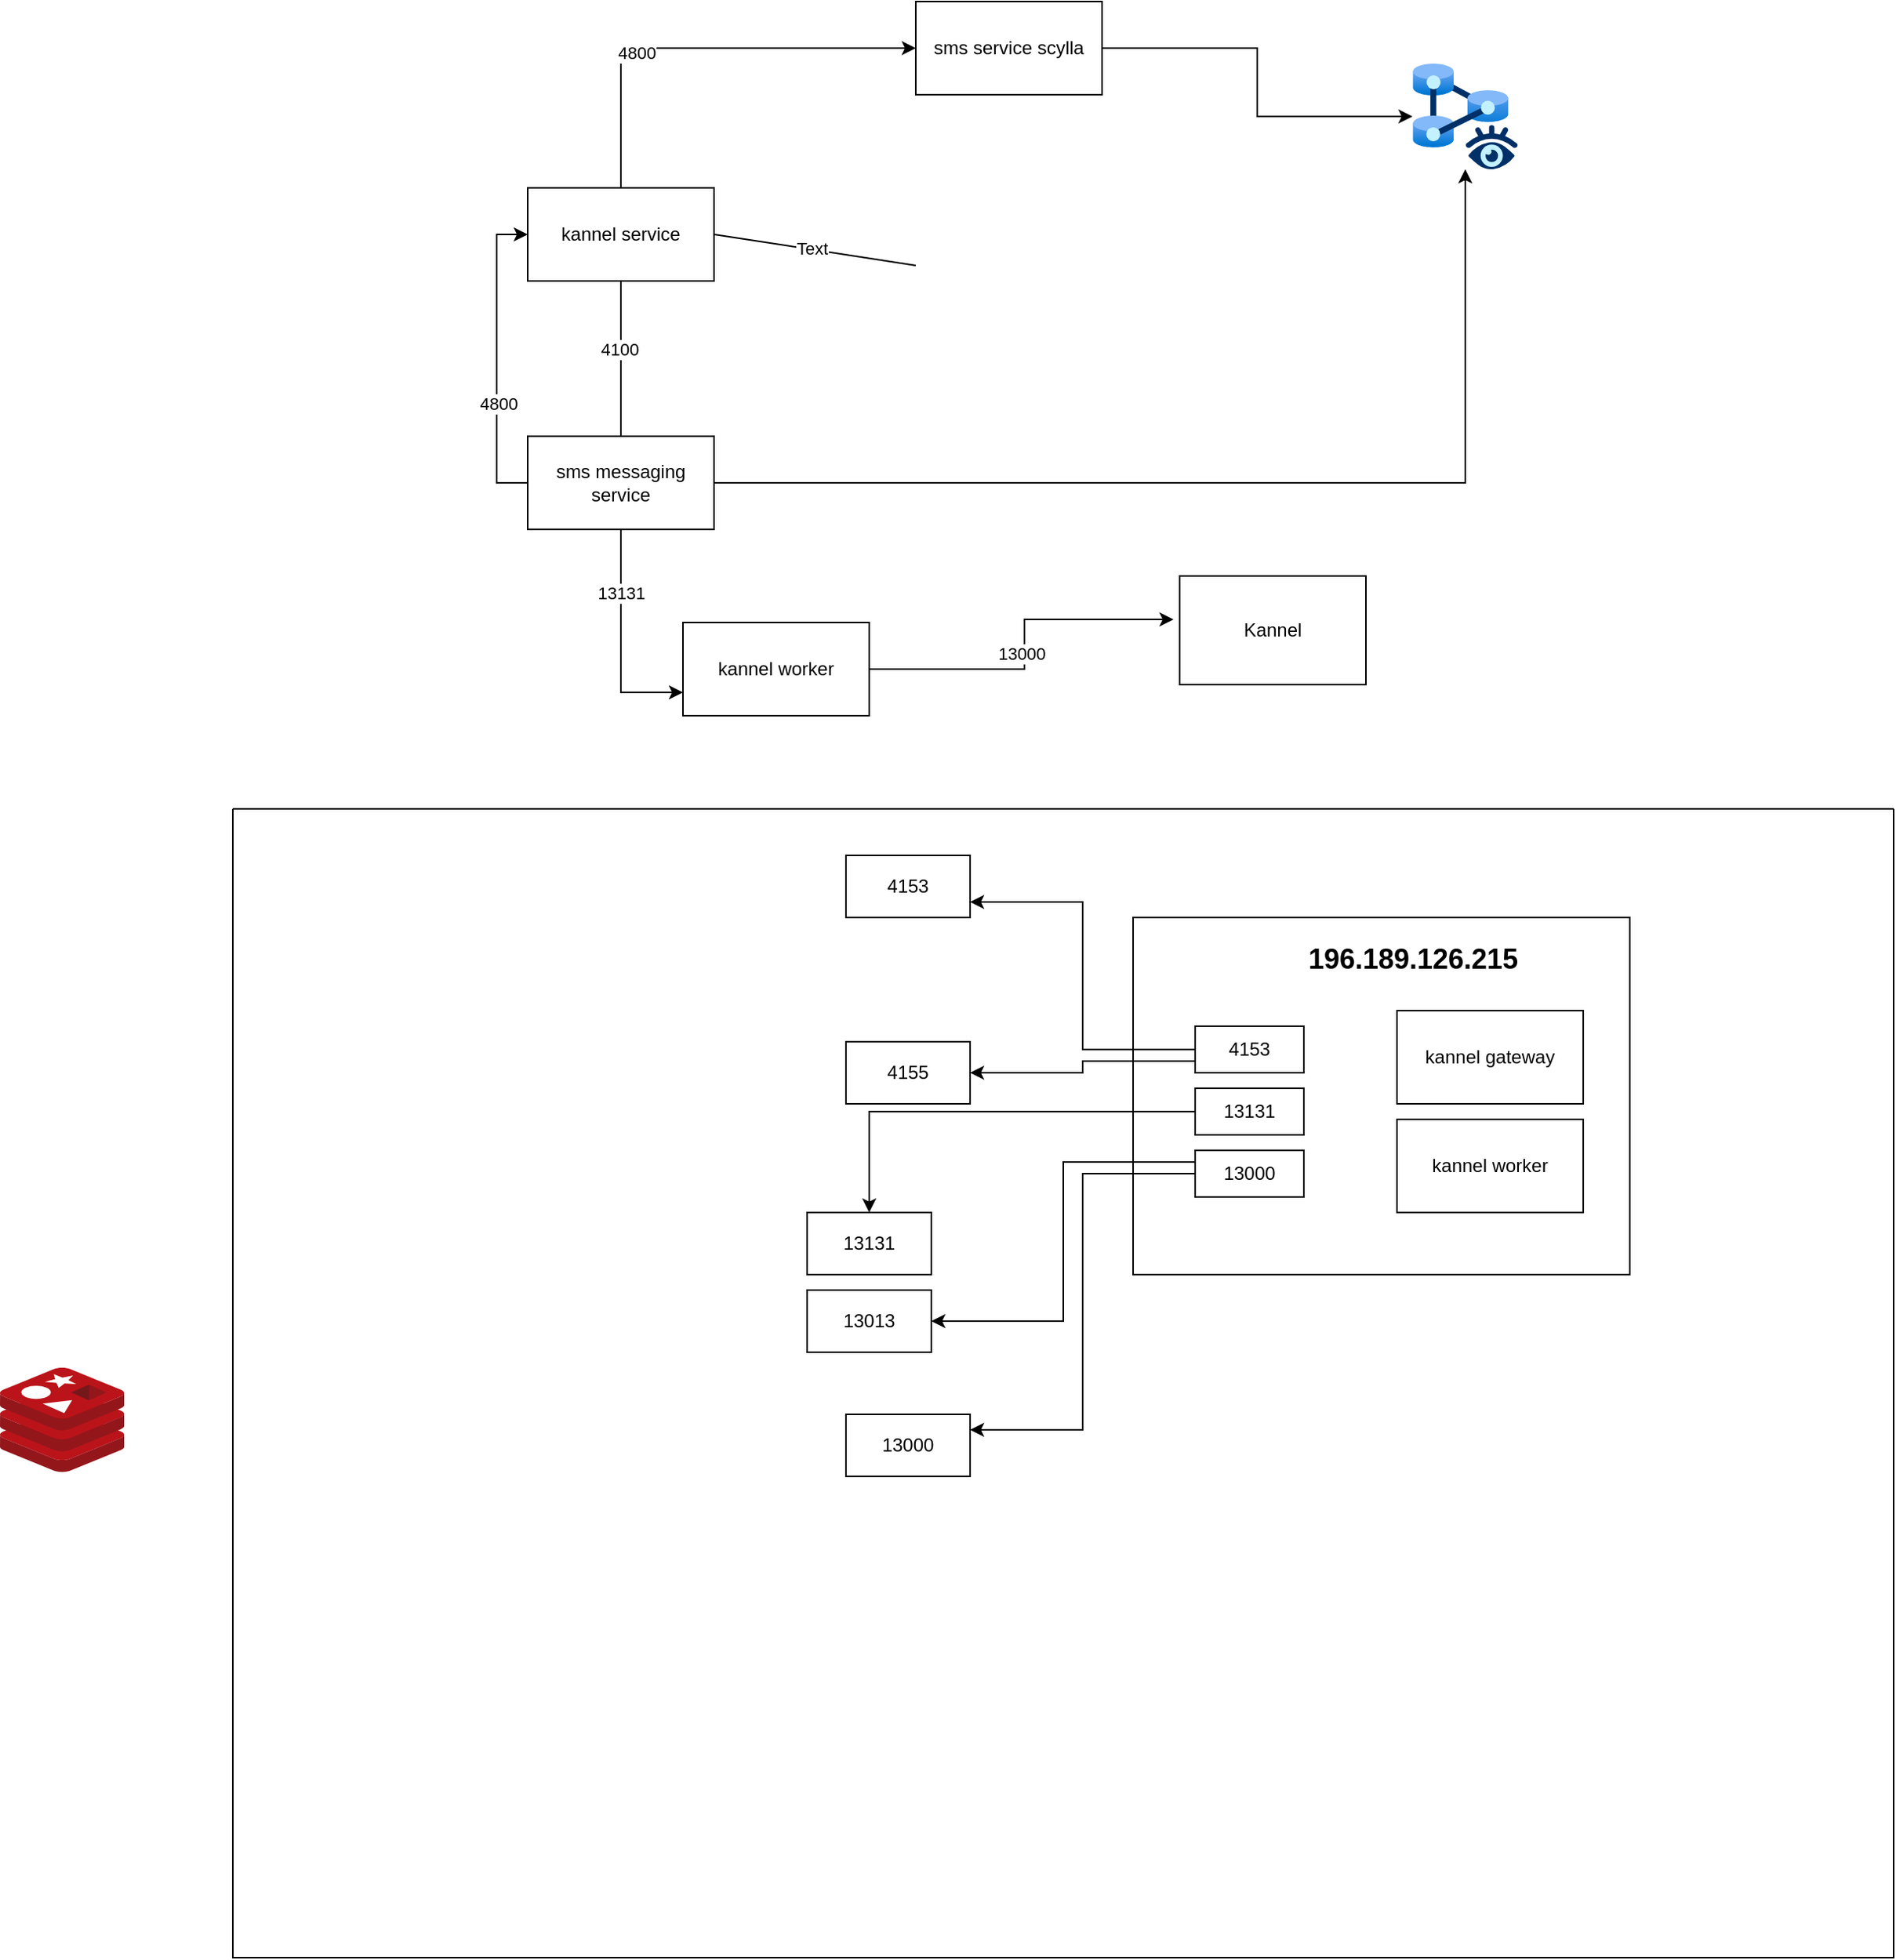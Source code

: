 <mxfile version="24.8.3">
  <diagram name="Page-1" id="TbZtthQ5-eUh3UXo095x">
    <mxGraphModel dx="2204" dy="668" grid="1" gridSize="10" guides="1" tooltips="1" connect="1" arrows="1" fold="1" page="1" pageScale="1" pageWidth="850" pageHeight="1100" math="0" shadow="0">
      <root>
        <mxCell id="0" />
        <mxCell id="1" parent="0" />
        <mxCell id="Vjc0g-X-Gko_kS8MleXu-1" style="edgeStyle=orthogonalEdgeStyle;rounded=0;orthogonalLoop=1;jettySize=auto;html=1;exitX=0.5;exitY=0;exitDx=0;exitDy=0;entryX=0;entryY=0.5;entryDx=0;entryDy=0;" edge="1" parent="1" source="Vjc0g-X-Gko_kS8MleXu-3" target="Vjc0g-X-Gko_kS8MleXu-15">
          <mxGeometry relative="1" as="geometry" />
        </mxCell>
        <mxCell id="Vjc0g-X-Gko_kS8MleXu-2" value="4800" style="edgeLabel;html=1;align=center;verticalAlign=middle;resizable=0;points=[];" vertex="1" connectable="0" parent="Vjc0g-X-Gko_kS8MleXu-1">
          <mxGeometry x="-0.286" y="-3" relative="1" as="geometry">
            <mxPoint as="offset" />
          </mxGeometry>
        </mxCell>
        <mxCell id="Vjc0g-X-Gko_kS8MleXu-3" value="kannel service" style="rounded=0;whiteSpace=wrap;html=1;" vertex="1" parent="1">
          <mxGeometry x="150" y="120" width="120" height="60" as="geometry" />
        </mxCell>
        <mxCell id="Vjc0g-X-Gko_kS8MleXu-5" value="" style="endArrow=none;html=1;rounded=0;exitX=1;exitY=0.5;exitDx=0;exitDy=0;" edge="1" parent="1" source="Vjc0g-X-Gko_kS8MleXu-3">
          <mxGeometry width="50" height="50" relative="1" as="geometry">
            <mxPoint x="280" y="240" as="sourcePoint" />
            <mxPoint x="400" y="170" as="targetPoint" />
          </mxGeometry>
        </mxCell>
        <mxCell id="Vjc0g-X-Gko_kS8MleXu-22" value="Text" style="edgeLabel;html=1;align=center;verticalAlign=middle;resizable=0;points=[];" vertex="1" connectable="0" parent="Vjc0g-X-Gko_kS8MleXu-5">
          <mxGeometry x="-0.019" y="1" relative="1" as="geometry">
            <mxPoint x="-1" as="offset" />
          </mxGeometry>
        </mxCell>
        <mxCell id="Vjc0g-X-Gko_kS8MleXu-6" style="edgeStyle=orthogonalEdgeStyle;rounded=0;orthogonalLoop=1;jettySize=auto;html=1;exitX=1;exitY=0.5;exitDx=0;exitDy=0;" edge="1" parent="1" source="Vjc0g-X-Gko_kS8MleXu-11" target="Vjc0g-X-Gko_kS8MleXu-16">
          <mxGeometry relative="1" as="geometry" />
        </mxCell>
        <mxCell id="Vjc0g-X-Gko_kS8MleXu-7" style="edgeStyle=orthogonalEdgeStyle;rounded=0;orthogonalLoop=1;jettySize=auto;html=1;exitX=0.5;exitY=1;exitDx=0;exitDy=0;entryX=0;entryY=0.75;entryDx=0;entryDy=0;" edge="1" parent="1" source="Vjc0g-X-Gko_kS8MleXu-11" target="Vjc0g-X-Gko_kS8MleXu-17">
          <mxGeometry relative="1" as="geometry" />
        </mxCell>
        <mxCell id="Vjc0g-X-Gko_kS8MleXu-8" value="13131" style="edgeLabel;html=1;align=center;verticalAlign=middle;resizable=0;points=[];" vertex="1" connectable="0" parent="Vjc0g-X-Gko_kS8MleXu-7">
          <mxGeometry x="-0.434" relative="1" as="geometry">
            <mxPoint as="offset" />
          </mxGeometry>
        </mxCell>
        <mxCell id="Vjc0g-X-Gko_kS8MleXu-9" style="edgeStyle=orthogonalEdgeStyle;rounded=0;orthogonalLoop=1;jettySize=auto;html=1;exitX=0;exitY=0.5;exitDx=0;exitDy=0;entryX=0;entryY=0.5;entryDx=0;entryDy=0;" edge="1" parent="1" source="Vjc0g-X-Gko_kS8MleXu-11" target="Vjc0g-X-Gko_kS8MleXu-3">
          <mxGeometry relative="1" as="geometry" />
        </mxCell>
        <mxCell id="Vjc0g-X-Gko_kS8MleXu-10" value="4800" style="edgeLabel;html=1;align=center;verticalAlign=middle;resizable=0;points=[];" vertex="1" connectable="0" parent="Vjc0g-X-Gko_kS8MleXu-9">
          <mxGeometry x="-0.29" y="-1" relative="1" as="geometry">
            <mxPoint as="offset" />
          </mxGeometry>
        </mxCell>
        <mxCell id="Vjc0g-X-Gko_kS8MleXu-11" value="sms messaging service" style="rounded=0;whiteSpace=wrap;html=1;" vertex="1" parent="1">
          <mxGeometry x="150" y="280" width="120" height="60" as="geometry" />
        </mxCell>
        <mxCell id="Vjc0g-X-Gko_kS8MleXu-12" value="" style="endArrow=none;html=1;rounded=0;entryX=0.5;entryY=1;entryDx=0;entryDy=0;exitX=0.5;exitY=0;exitDx=0;exitDy=0;" edge="1" parent="1" source="Vjc0g-X-Gko_kS8MleXu-11" target="Vjc0g-X-Gko_kS8MleXu-3">
          <mxGeometry width="50" height="50" relative="1" as="geometry">
            <mxPoint x="280" y="240" as="sourcePoint" />
            <mxPoint x="330" y="190" as="targetPoint" />
          </mxGeometry>
        </mxCell>
        <mxCell id="Vjc0g-X-Gko_kS8MleXu-13" value="4100" style="edgeLabel;html=1;align=center;verticalAlign=middle;resizable=0;points=[];" vertex="1" connectable="0" parent="Vjc0g-X-Gko_kS8MleXu-12">
          <mxGeometry x="0.12" y="1" relative="1" as="geometry">
            <mxPoint as="offset" />
          </mxGeometry>
        </mxCell>
        <mxCell id="Vjc0g-X-Gko_kS8MleXu-14" style="edgeStyle=orthogonalEdgeStyle;rounded=0;orthogonalLoop=1;jettySize=auto;html=1;" edge="1" parent="1" source="Vjc0g-X-Gko_kS8MleXu-15" target="Vjc0g-X-Gko_kS8MleXu-16">
          <mxGeometry relative="1" as="geometry" />
        </mxCell>
        <mxCell id="Vjc0g-X-Gko_kS8MleXu-15" value="sms service scylla" style="rounded=0;whiteSpace=wrap;html=1;" vertex="1" parent="1">
          <mxGeometry x="400" width="120" height="60" as="geometry" />
        </mxCell>
        <mxCell id="Vjc0g-X-Gko_kS8MleXu-16" value="" style="image;aspect=fixed;html=1;points=[];align=center;fontSize=12;image=img/lib/azure2/other/Managed_Instance_Apache_Cassandra.svg;" vertex="1" parent="1">
          <mxGeometry x="720" y="40" width="68" height="68" as="geometry" />
        </mxCell>
        <mxCell id="Vjc0g-X-Gko_kS8MleXu-17" value="kannel worker" style="rounded=0;whiteSpace=wrap;html=1;" vertex="1" parent="1">
          <mxGeometry x="250" y="400" width="120" height="60" as="geometry" />
        </mxCell>
        <mxCell id="Vjc0g-X-Gko_kS8MleXu-18" value="&lt;div&gt;Kannel&lt;/div&gt;" style="rounded=0;whiteSpace=wrap;html=1;" vertex="1" parent="1">
          <mxGeometry x="570" y="370" width="120" height="70" as="geometry" />
        </mxCell>
        <mxCell id="Vjc0g-X-Gko_kS8MleXu-19" style="edgeStyle=orthogonalEdgeStyle;rounded=0;orthogonalLoop=1;jettySize=auto;html=1;entryX=-0.033;entryY=0.4;entryDx=0;entryDy=0;entryPerimeter=0;" edge="1" parent="1" source="Vjc0g-X-Gko_kS8MleXu-17" target="Vjc0g-X-Gko_kS8MleXu-18">
          <mxGeometry relative="1" as="geometry" />
        </mxCell>
        <mxCell id="Vjc0g-X-Gko_kS8MleXu-20" value="13000" style="edgeLabel;html=1;align=center;verticalAlign=middle;resizable=0;points=[];" vertex="1" connectable="0" parent="Vjc0g-X-Gko_kS8MleXu-19">
          <mxGeometry x="-0.034" y="2" relative="1" as="geometry">
            <mxPoint as="offset" />
          </mxGeometry>
        </mxCell>
        <mxCell id="Vjc0g-X-Gko_kS8MleXu-25" value="" style="swimlane;startSize=0;" vertex="1" parent="1">
          <mxGeometry x="-40" y="520" width="1070" height="740" as="geometry" />
        </mxCell>
        <mxCell id="Vjc0g-X-Gko_kS8MleXu-35" value="4153" style="rounded=0;whiteSpace=wrap;html=1;" vertex="1" parent="Vjc0g-X-Gko_kS8MleXu-25">
          <mxGeometry x="395" y="30" width="80" height="40" as="geometry" />
        </mxCell>
        <mxCell id="Vjc0g-X-Gko_kS8MleXu-36" value="13131" style="rounded=0;whiteSpace=wrap;html=1;" vertex="1" parent="Vjc0g-X-Gko_kS8MleXu-25">
          <mxGeometry x="370" y="260" width="80" height="40" as="geometry" />
        </mxCell>
        <mxCell id="Vjc0g-X-Gko_kS8MleXu-39" value="4155" style="rounded=0;whiteSpace=wrap;html=1;" vertex="1" parent="Vjc0g-X-Gko_kS8MleXu-25">
          <mxGeometry x="395" y="150" width="80" height="40" as="geometry" />
        </mxCell>
        <mxCell id="Vjc0g-X-Gko_kS8MleXu-51" value="" style="group" vertex="1" connectable="0" parent="Vjc0g-X-Gko_kS8MleXu-25">
          <mxGeometry x="580" y="70" width="320" height="230" as="geometry" />
        </mxCell>
        <mxCell id="Vjc0g-X-Gko_kS8MleXu-24" value="" style="rounded=0;whiteSpace=wrap;html=1;" vertex="1" parent="Vjc0g-X-Gko_kS8MleXu-51">
          <mxGeometry width="320" height="230" as="geometry" />
        </mxCell>
        <mxCell id="Vjc0g-X-Gko_kS8MleXu-32" value="kannel gateway" style="rounded=0;whiteSpace=wrap;html=1;" vertex="1" parent="Vjc0g-X-Gko_kS8MleXu-51">
          <mxGeometry x="170" y="60" width="120" height="60" as="geometry" />
        </mxCell>
        <mxCell id="Vjc0g-X-Gko_kS8MleXu-33" value="kannel worker" style="rounded=0;whiteSpace=wrap;html=1;" vertex="1" parent="Vjc0g-X-Gko_kS8MleXu-51">
          <mxGeometry x="170" y="130" width="120" height="60" as="geometry" />
        </mxCell>
        <mxCell id="Vjc0g-X-Gko_kS8MleXu-34" value="&lt;font style=&quot;font-size: 18px;&quot;&gt;196.189.126.215&lt;/font&gt;" style="text;strokeColor=none;fillColor=none;html=1;fontSize=24;fontStyle=1;verticalAlign=middle;align=center;" vertex="1" parent="Vjc0g-X-Gko_kS8MleXu-51">
          <mxGeometry x="130" y="10" width="100" height="30" as="geometry" />
        </mxCell>
        <mxCell id="Vjc0g-X-Gko_kS8MleXu-57" value="" style="group" vertex="1" connectable="0" parent="Vjc0g-X-Gko_kS8MleXu-51">
          <mxGeometry x="40" y="70" width="70" height="110" as="geometry" />
        </mxCell>
        <mxCell id="Vjc0g-X-Gko_kS8MleXu-37" value="4153" style="rounded=0;whiteSpace=wrap;html=1;" vertex="1" parent="Vjc0g-X-Gko_kS8MleXu-57">
          <mxGeometry width="70" height="30" as="geometry" />
        </mxCell>
        <mxCell id="Vjc0g-X-Gko_kS8MleXu-38" value="13131" style="rounded=0;whiteSpace=wrap;html=1;" vertex="1" parent="Vjc0g-X-Gko_kS8MleXu-57">
          <mxGeometry y="40" width="70" height="30" as="geometry" />
        </mxCell>
        <mxCell id="Vjc0g-X-Gko_kS8MleXu-54" value="13000" style="rounded=0;whiteSpace=wrap;html=1;" vertex="1" parent="Vjc0g-X-Gko_kS8MleXu-57">
          <mxGeometry y="80" width="70" height="30" as="geometry" />
        </mxCell>
        <mxCell id="Vjc0g-X-Gko_kS8MleXu-52" value="13000" style="rounded=0;whiteSpace=wrap;html=1;" vertex="1" parent="Vjc0g-X-Gko_kS8MleXu-25">
          <mxGeometry x="395" y="390" width="80" height="40" as="geometry" />
        </mxCell>
        <mxCell id="Vjc0g-X-Gko_kS8MleXu-53" value="13013" style="rounded=0;whiteSpace=wrap;html=1;" vertex="1" parent="Vjc0g-X-Gko_kS8MleXu-25">
          <mxGeometry x="370" y="310" width="80" height="40" as="geometry" />
        </mxCell>
        <mxCell id="Vjc0g-X-Gko_kS8MleXu-59" style="edgeStyle=orthogonalEdgeStyle;rounded=0;orthogonalLoop=1;jettySize=auto;html=1;entryX=1;entryY=0.75;entryDx=0;entryDy=0;" edge="1" parent="Vjc0g-X-Gko_kS8MleXu-25" source="Vjc0g-X-Gko_kS8MleXu-37" target="Vjc0g-X-Gko_kS8MleXu-35">
          <mxGeometry relative="1" as="geometry" />
        </mxCell>
        <mxCell id="Vjc0g-X-Gko_kS8MleXu-60" style="edgeStyle=orthogonalEdgeStyle;rounded=0;orthogonalLoop=1;jettySize=auto;html=1;exitX=0;exitY=0.75;exitDx=0;exitDy=0;entryX=1;entryY=0.5;entryDx=0;entryDy=0;" edge="1" parent="Vjc0g-X-Gko_kS8MleXu-25" source="Vjc0g-X-Gko_kS8MleXu-37" target="Vjc0g-X-Gko_kS8MleXu-39">
          <mxGeometry relative="1" as="geometry" />
        </mxCell>
        <mxCell id="Vjc0g-X-Gko_kS8MleXu-61" style="edgeStyle=orthogonalEdgeStyle;rounded=0;orthogonalLoop=1;jettySize=auto;html=1;entryX=1;entryY=0.25;entryDx=0;entryDy=0;" edge="1" parent="Vjc0g-X-Gko_kS8MleXu-25" source="Vjc0g-X-Gko_kS8MleXu-54" target="Vjc0g-X-Gko_kS8MleXu-52">
          <mxGeometry relative="1" as="geometry" />
        </mxCell>
        <mxCell id="Vjc0g-X-Gko_kS8MleXu-62" style="edgeStyle=orthogonalEdgeStyle;rounded=0;orthogonalLoop=1;jettySize=auto;html=1;exitX=0;exitY=0.25;exitDx=0;exitDy=0;entryX=1;entryY=0.5;entryDx=0;entryDy=0;" edge="1" parent="Vjc0g-X-Gko_kS8MleXu-25" source="Vjc0g-X-Gko_kS8MleXu-54" target="Vjc0g-X-Gko_kS8MleXu-53">
          <mxGeometry relative="1" as="geometry" />
        </mxCell>
        <mxCell id="Vjc0g-X-Gko_kS8MleXu-63" style="edgeStyle=orthogonalEdgeStyle;rounded=0;orthogonalLoop=1;jettySize=auto;html=1;exitX=0;exitY=0.5;exitDx=0;exitDy=0;" edge="1" parent="Vjc0g-X-Gko_kS8MleXu-25" source="Vjc0g-X-Gko_kS8MleXu-38" target="Vjc0g-X-Gko_kS8MleXu-36">
          <mxGeometry relative="1" as="geometry" />
        </mxCell>
        <mxCell id="Vjc0g-X-Gko_kS8MleXu-4" value="" style="image;sketch=0;aspect=fixed;html=1;points=[];align=center;fontSize=12;image=img/lib/mscae/Cache_Redis_Product.svg;" vertex="1" parent="1">
          <mxGeometry x="-190" y="880" width="80" height="67.2" as="geometry" />
        </mxCell>
      </root>
    </mxGraphModel>
  </diagram>
</mxfile>
